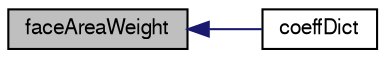 digraph "faceAreaWeight"
{
  bgcolor="transparent";
  edge [fontname="FreeSans",fontsize="10",labelfontname="FreeSans",labelfontsize="10"];
  node [fontname="FreeSans",fontsize="10",shape=record];
  rankdir="LR";
  Node14 [label="faceAreaWeight",height=0.2,width=0.4,color="black", fillcolor="grey75", style="filled", fontcolor="black"];
  Node14 -> Node15 [dir="back",color="midnightblue",fontsize="10",style="solid",fontname="FreeSans"];
  Node15 [label="coeffDict",height=0.2,width=0.4,color="black",URL="$a31518.html#ad95c13c1aff816eede3af458626211d2",tooltip="Const access to the coeffs dictionary. "];
}

